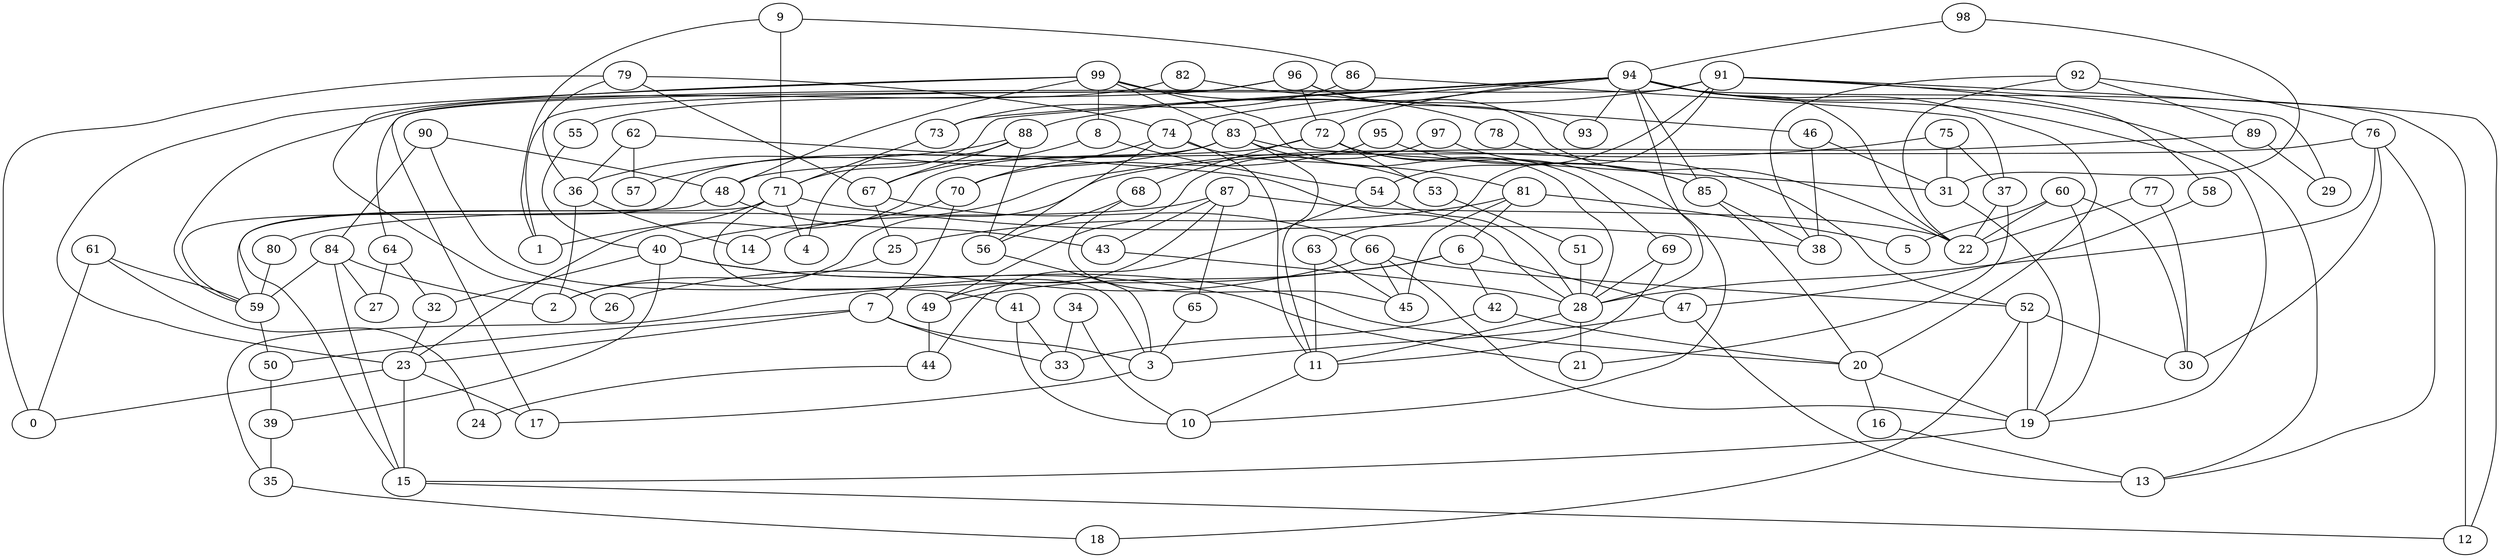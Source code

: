 digraph GG_graph {

subgraph G_graph {
edge [color = black]
"34" -> "33" [dir = none]
"34" -> "10" [dir = none]
"51" -> "28" [dir = none]
"73" -> "71" [dir = none]
"64" -> "32" [dir = none]
"64" -> "27" [dir = none]
"54" -> "28" [dir = none]
"54" -> "44" [dir = none]
"28" -> "11" [dir = none]
"28" -> "21" [dir = none]
"79" -> "0" [dir = none]
"79" -> "74" [dir = none]
"79" -> "67" [dir = none]
"79" -> "36" [dir = none]
"56" -> "3" [dir = none]
"68" -> "56" [dir = none]
"68" -> "45" [dir = none]
"83" -> "59" [dir = none]
"83" -> "11" [dir = none]
"83" -> "81" [dir = none]
"83" -> "31" [dir = none]
"83" -> "57" [dir = none]
"91" -> "1" [dir = none]
"91" -> "29" [dir = none]
"91" -> "63" [dir = none]
"91" -> "12" [dir = none]
"91" -> "88" [dir = none]
"91" -> "54" [dir = none]
"91" -> "58" [dir = none]
"88" -> "4" [dir = none]
"88" -> "36" [dir = none]
"88" -> "56" [dir = none]
"88" -> "67" [dir = none]
"40" -> "32" [dir = none]
"40" -> "39" [dir = none]
"40" -> "20" [dir = none]
"40" -> "21" [dir = none]
"61" -> "24" [dir = none]
"61" -> "59" [dir = none]
"61" -> "0" [dir = none]
"85" -> "20" [dir = none]
"85" -> "38" [dir = none]
"62" -> "57" [dir = none]
"62" -> "36" [dir = none]
"62" -> "28" [dir = none]
"55" -> "40" [dir = none]
"3" -> "17" [dir = none]
"7" -> "3" [dir = none]
"7" -> "23" [dir = none]
"7" -> "50" [dir = none]
"7" -> "33" [dir = none]
"65" -> "3" [dir = none]
"44" -> "24" [dir = none]
"36" -> "2" [dir = none]
"36" -> "14" [dir = none]
"78" -> "52" [dir = none]
"6" -> "35" [dir = none]
"6" -> "47" [dir = none]
"6" -> "49" [dir = none]
"6" -> "42" [dir = none]
"58" -> "47" [dir = none]
"84" -> "27" [dir = none]
"84" -> "59" [dir = none]
"84" -> "15" [dir = none]
"84" -> "2" [dir = none]
"63" -> "11" [dir = none]
"63" -> "45" [dir = none]
"82" -> "59" [dir = none]
"82" -> "46" [dir = none]
"89" -> "2" [dir = none]
"89" -> "29" [dir = none]
"98" -> "31" [dir = none]
"98" -> "94" [dir = none]
"60" -> "22" [dir = none]
"60" -> "30" [dir = none]
"60" -> "5" [dir = none]
"60" -> "19" [dir = none]
"39" -> "35" [dir = none]
"42" -> "33" [dir = none]
"42" -> "20" [dir = none]
"49" -> "44" [dir = none]
"80" -> "59" [dir = none]
"59" -> "50" [dir = none]
"67" -> "25" [dir = none]
"67" -> "66" [dir = none]
"50" -> "39" [dir = none]
"37" -> "22" [dir = none]
"37" -> "21" [dir = none]
"46" -> "31" [dir = none]
"46" -> "38" [dir = none]
"47" -> "13" [dir = none]
"47" -> "3" [dir = none]
"43" -> "28" [dir = none]
"96" -> "17" [dir = none]
"96" -> "22" [dir = none]
"96" -> "72" [dir = none]
"96" -> "55" [dir = none]
"96" -> "93" [dir = none]
"94" -> "22" [dir = none]
"94" -> "64" [dir = none]
"94" -> "20" [dir = none]
"94" -> "73" [dir = none]
"94" -> "19" [dir = none]
"94" -> "85" [dir = none]
"94" -> "28" [dir = none]
"94" -> "72" [dir = none]
"94" -> "93" [dir = none]
"94" -> "74" [dir = none]
"94" -> "83" [dir = none]
"94" -> "71" [dir = none]
"94" -> "13" [dir = none]
"94" -> "12" [dir = none]
"9" -> "86" [dir = none]
"9" -> "71" [dir = none]
"9" -> "1" [dir = none]
"71" -> "38" [dir = none]
"71" -> "3" [dir = none]
"71" -> "1" [dir = none]
"71" -> "59" [dir = none]
"71" -> "4" [dir = none]
"92" -> "76" [dir = none]
"92" -> "38" [dir = none]
"92" -> "89" [dir = none]
"92" -> "22" [dir = none]
"48" -> "43" [dir = none]
"48" -> "15" [dir = none]
"99" -> "23" [dir = none]
"99" -> "78" [dir = none]
"99" -> "28" [dir = none]
"99" -> "48" [dir = none]
"99" -> "83" [dir = none]
"99" -> "8" [dir = none]
"99" -> "26" [dir = none]
"15" -> "12" [dir = none]
"97" -> "85" [dir = none]
"97" -> "49" [dir = none]
"31" -> "19" [dir = none]
"52" -> "30" [dir = none]
"52" -> "19" [dir = none]
"52" -> "18" [dir = none]
"41" -> "10" [dir = none]
"41" -> "33" [dir = none]
"11" -> "10" [dir = none]
"90" -> "48" [dir = none]
"90" -> "84" [dir = none]
"90" -> "41" [dir = none]
"76" -> "48" [dir = none]
"76" -> "28" [dir = none]
"76" -> "30" [dir = none]
"76" -> "13" [dir = none]
"25" -> "2" [dir = none]
"53" -> "51" [dir = none]
"69" -> "28" [dir = none]
"69" -> "11" [dir = none]
"95" -> "70" [dir = none]
"95" -> "85" [dir = none]
"81" -> "45" [dir = none]
"81" -> "5" [dir = none]
"81" -> "6" [dir = none]
"81" -> "25" [dir = none]
"19" -> "15" [dir = none]
"70" -> "40" [dir = none]
"70" -> "7" [dir = none]
"66" -> "26" [dir = none]
"66" -> "45" [dir = none]
"66" -> "19" [dir = none]
"66" -> "52" [dir = none]
"8" -> "67" [dir = none]
"8" -> "54" [dir = none]
"35" -> "18" [dir = none]
"87" -> "65" [dir = none]
"87" -> "22" [dir = none]
"87" -> "49" [dir = none]
"87" -> "43" [dir = none]
"87" -> "80" [dir = none]
"77" -> "22" [dir = none]
"77" -> "30" [dir = none]
"74" -> "53" [dir = none]
"74" -> "70" [dir = none]
"74" -> "56" [dir = none]
"74" -> "11" [dir = none]
"32" -> "23" [dir = none]
"16" -> "13" [dir = none]
"86" -> "73" [dir = none]
"86" -> "37" [dir = none]
"20" -> "19" [dir = none]
"20" -> "16" [dir = none]
"23" -> "15" [dir = none]
"23" -> "0" [dir = none]
"23" -> "17" [dir = none]
"75" -> "14" [dir = none]
"75" -> "37" [dir = none]
"75" -> "31" [dir = none]
"72" -> "10" [dir = none]
"72" -> "23" [dir = none]
"72" -> "68" [dir = none]
"72" -> "69" [dir = none]
"72" -> "53" [dir = none]
}

}
